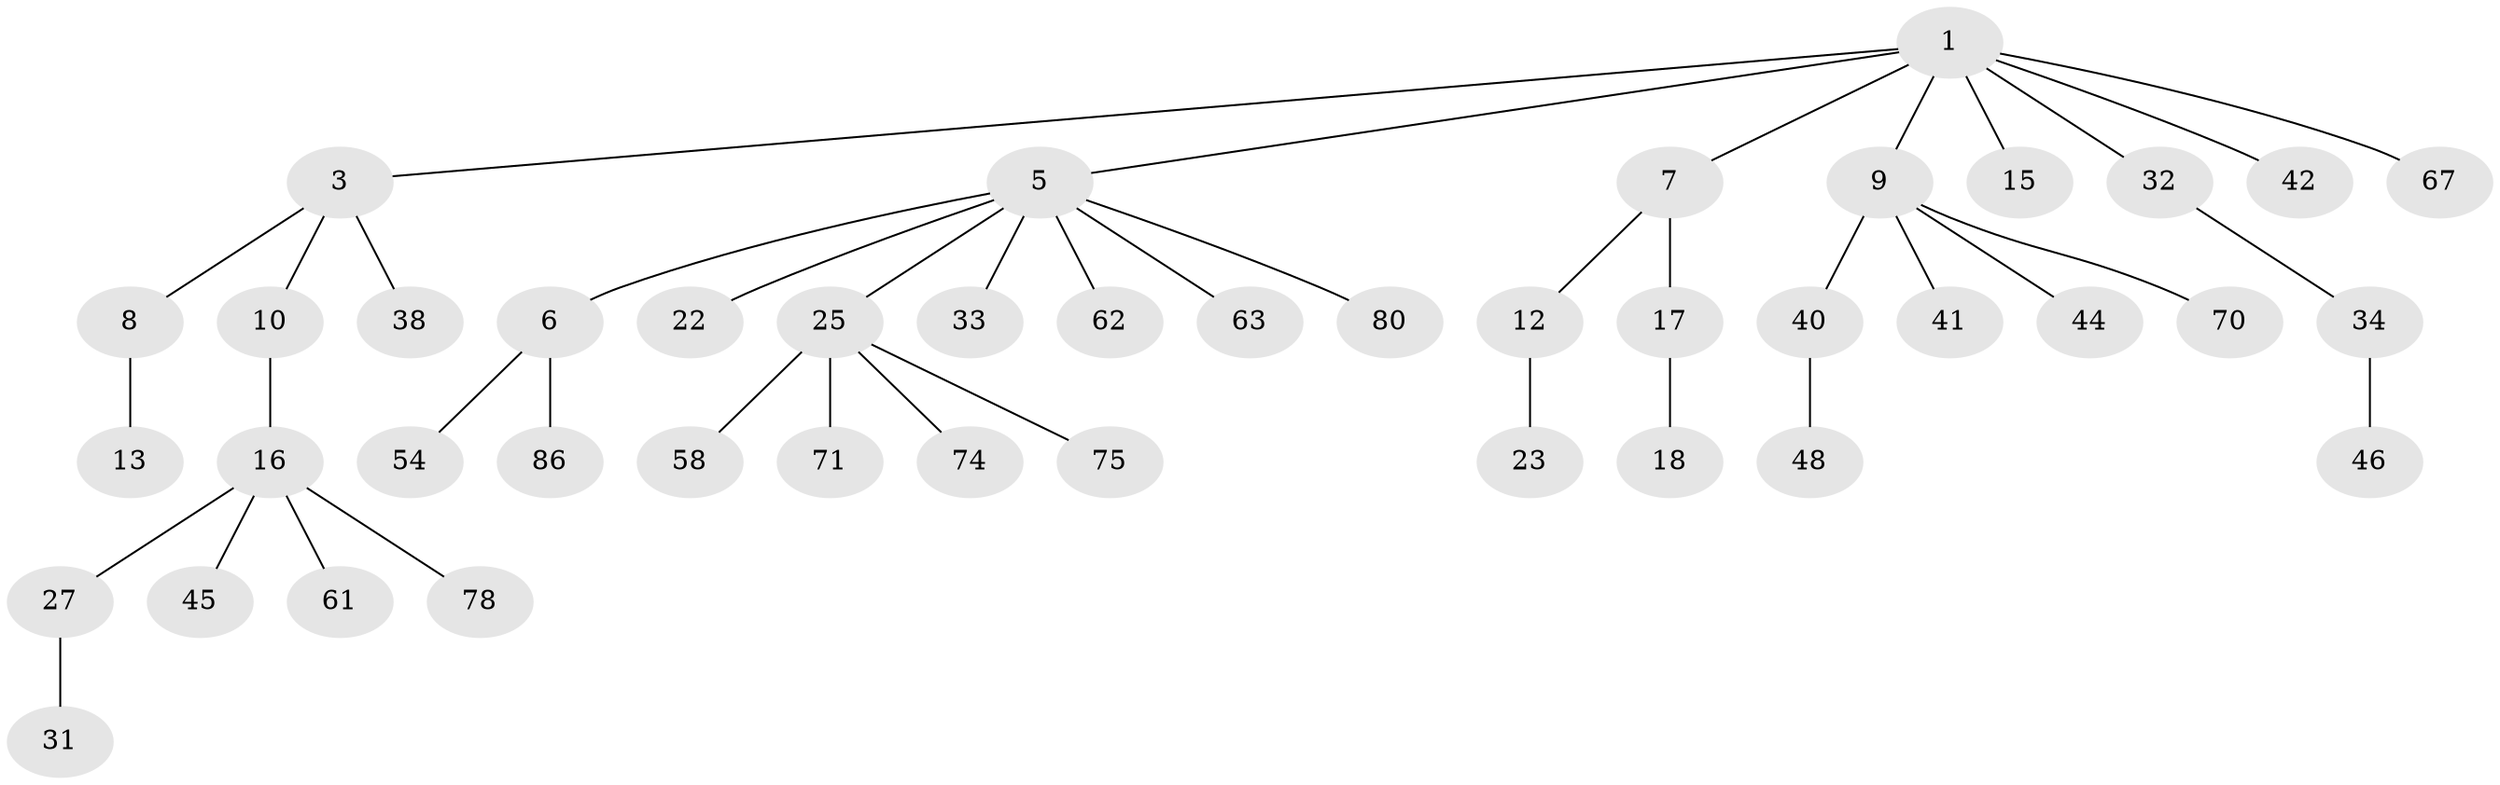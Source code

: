 // original degree distribution, {5: 0.034482758620689655, 2: 0.3103448275862069, 3: 0.16091954022988506, 4: 0.011494252873563218, 6: 0.034482758620689655, 1: 0.4482758620689655}
// Generated by graph-tools (version 1.1) at 2025/15/03/09/25 04:15:36]
// undirected, 43 vertices, 42 edges
graph export_dot {
graph [start="1"]
  node [color=gray90,style=filled];
  1 [super="+2"];
  3 [super="+47+4"];
  5 [super="+11"];
  6 [super="+14"];
  7;
  8 [super="+19+56"];
  9 [super="+72+20+49+26"];
  10 [super="+37"];
  12;
  13;
  15;
  16 [super="+21"];
  17;
  18 [super="+35"];
  22 [super="+50"];
  23 [super="+85+39"];
  25 [super="+30"];
  27 [super="+59+29"];
  31 [super="+52"];
  32;
  33 [super="+66+65"];
  34;
  38 [super="+76"];
  40;
  41 [super="+68+83"];
  42;
  44 [super="+79"];
  45 [super="+60"];
  46 [super="+51"];
  48;
  54 [super="+81"];
  58;
  61;
  62 [super="+84"];
  63;
  67;
  70;
  71;
  74;
  75;
  78;
  80;
  86;
  1 -- 3;
  1 -- 15;
  1 -- 32;
  1 -- 42;
  1 -- 67;
  1 -- 5;
  1 -- 7;
  1 -- 9;
  3 -- 8;
  3 -- 38;
  3 -- 10;
  5 -- 6;
  5 -- 80;
  5 -- 33;
  5 -- 22;
  5 -- 25;
  5 -- 62;
  5 -- 63;
  6 -- 54;
  6 -- 86;
  7 -- 12;
  7 -- 17;
  8 -- 13;
  9 -- 40;
  9 -- 44;
  9 -- 41;
  9 -- 70;
  10 -- 16;
  12 -- 23;
  16 -- 27;
  16 -- 61;
  16 -- 45;
  16 -- 78;
  17 -- 18;
  25 -- 74;
  25 -- 71;
  25 -- 58;
  25 -- 75;
  27 -- 31;
  32 -- 34;
  34 -- 46;
  40 -- 48;
}
